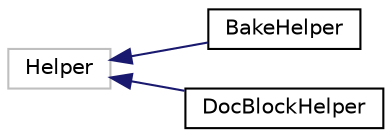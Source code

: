 digraph "Graphical Class Hierarchy"
{
  edge [fontname="Helvetica",fontsize="10",labelfontname="Helvetica",labelfontsize="10"];
  node [fontname="Helvetica",fontsize="10",shape=record];
  rankdir="LR";
  Node1 [label="Helper",height=0.2,width=0.4,color="grey75", fillcolor="white", style="filled"];
  Node1 -> Node2 [dir="back",color="midnightblue",fontsize="10",style="solid",fontname="Helvetica"];
  Node2 [label="BakeHelper",height=0.2,width=0.4,color="black", fillcolor="white", style="filled",URL="$class_bake_1_1_view_1_1_helper_1_1_bake_helper.html"];
  Node1 -> Node3 [dir="back",color="midnightblue",fontsize="10",style="solid",fontname="Helvetica"];
  Node3 [label="DocBlockHelper",height=0.2,width=0.4,color="black", fillcolor="white", style="filled",URL="$class_bake_1_1_view_1_1_helper_1_1_doc_block_helper.html"];
}
